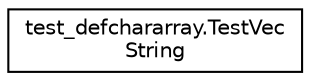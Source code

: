 digraph "Graphical Class Hierarchy"
{
 // LATEX_PDF_SIZE
  edge [fontname="Helvetica",fontsize="10",labelfontname="Helvetica",labelfontsize="10"];
  node [fontname="Helvetica",fontsize="10",shape=record];
  rankdir="LR";
  Node0 [label="test_defchararray.TestVec\lString",height=0.2,width=0.4,color="black", fillcolor="white", style="filled",URL="$classtest__defchararray_1_1TestVecString.html",tooltip=" "];
}
